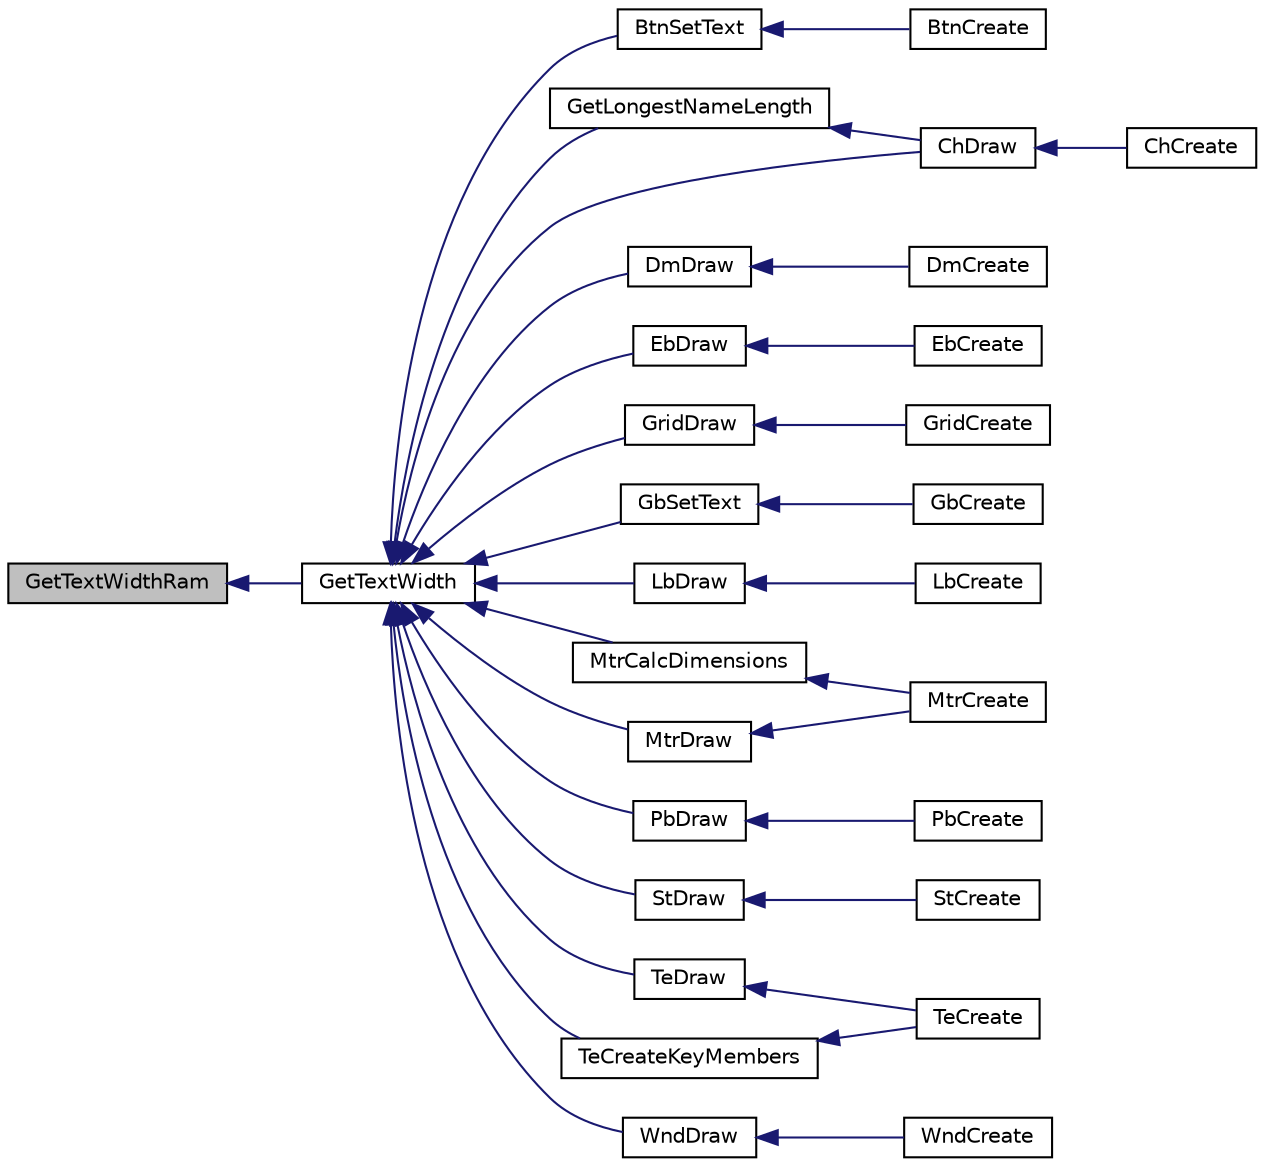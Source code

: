 digraph "GetTextWidthRam"
{
  edge [fontname="Helvetica",fontsize="10",labelfontname="Helvetica",labelfontsize="10"];
  node [fontname="Helvetica",fontsize="10",shape=record];
  rankdir="LR";
  Node1 [label="GetTextWidthRam",height=0.2,width=0.4,color="black", fillcolor="grey75", style="filled", fontcolor="black"];
  Node1 -> Node2 [dir="back",color="midnightblue",fontsize="10",style="solid"];
  Node2 [label="GetTextWidth",height=0.2,width=0.4,color="black", fillcolor="white", style="filled",URL="$_primitive_8h.html#a521d5d5952e46118204121e2713284a5"];
  Node2 -> Node3 [dir="back",color="midnightblue",fontsize="10",style="solid"];
  Node3 [label="BtnSetText",height=0.2,width=0.4,color="black", fillcolor="white", style="filled",URL="$_button_8h.html#afdbbf1b0a47247233a3b053ea7a27f74"];
  Node3 -> Node4 [dir="back",color="midnightblue",fontsize="10",style="solid"];
  Node4 [label="BtnCreate",height=0.2,width=0.4,color="black", fillcolor="white", style="filled",URL="$_button_8h.html#a58bae4324dd2fe73c331fbcde3e997e0"];
  Node2 -> Node5 [dir="back",color="midnightblue",fontsize="10",style="solid"];
  Node5 [label="GetLongestNameLength",height=0.2,width=0.4,color="black", fillcolor="white", style="filled",URL="$_chart_8c.html#a8943da6840e519da2df32de4d1f19e38"];
  Node5 -> Node6 [dir="back",color="midnightblue",fontsize="10",style="solid"];
  Node6 [label="ChDraw",height=0.2,width=0.4,color="black", fillcolor="white", style="filled",URL="$_chart_8h.html#ae94d3144d62a125f960cc138130721bb"];
  Node6 -> Node7 [dir="back",color="midnightblue",fontsize="10",style="solid"];
  Node7 [label="ChCreate",height=0.2,width=0.4,color="black", fillcolor="white", style="filled",URL="$_chart_8h.html#a5acd1aa33b2b87e8c6d976c1bcdfadf9"];
  Node2 -> Node6 [dir="back",color="midnightblue",fontsize="10",style="solid"];
  Node2 -> Node8 [dir="back",color="midnightblue",fontsize="10",style="solid"];
  Node8 [label="DmDraw",height=0.2,width=0.4,color="black", fillcolor="white", style="filled",URL="$_digital_meter_8h.html#a2270225980edf29eb09aa3215e445c95"];
  Node8 -> Node9 [dir="back",color="midnightblue",fontsize="10",style="solid"];
  Node9 [label="DmCreate",height=0.2,width=0.4,color="black", fillcolor="white", style="filled",URL="$_digital_meter_8h.html#a92fc022c971174401fc933ed2fc8a852"];
  Node2 -> Node10 [dir="back",color="midnightblue",fontsize="10",style="solid"];
  Node10 [label="EbDraw",height=0.2,width=0.4,color="black", fillcolor="white", style="filled",URL="$_edit_box_8h.html#aa62476b8c9ee6fd4acade2e21c4b2adb"];
  Node10 -> Node11 [dir="back",color="midnightblue",fontsize="10",style="solid"];
  Node11 [label="EbCreate",height=0.2,width=0.4,color="black", fillcolor="white", style="filled",URL="$_edit_box_8h.html#a3f6da3c8eb9028edaaae00dc7dbe38a5"];
  Node2 -> Node12 [dir="back",color="midnightblue",fontsize="10",style="solid"];
  Node12 [label="GridDraw",height=0.2,width=0.4,color="black", fillcolor="white", style="filled",URL="$_grid_8h.html#a4cf2e40a4862e15e2bb5bb96d947305d"];
  Node12 -> Node13 [dir="back",color="midnightblue",fontsize="10",style="solid"];
  Node13 [label="GridCreate",height=0.2,width=0.4,color="black", fillcolor="white", style="filled",URL="$_grid_8h.html#a5ad337d7eee0d24aa7f9e3969b6097f7"];
  Node2 -> Node14 [dir="back",color="midnightblue",fontsize="10",style="solid"];
  Node14 [label="GbSetText",height=0.2,width=0.4,color="black", fillcolor="white", style="filled",URL="$_group_box_8h.html#abd18abe57aa8656da3c3a487a2e06561"];
  Node14 -> Node15 [dir="back",color="midnightblue",fontsize="10",style="solid"];
  Node15 [label="GbCreate",height=0.2,width=0.4,color="black", fillcolor="white", style="filled",URL="$_group_box_8h.html#a7220ab2de823b032295d018d3de04915"];
  Node2 -> Node16 [dir="back",color="midnightblue",fontsize="10",style="solid"];
  Node16 [label="LbDraw",height=0.2,width=0.4,color="black", fillcolor="white", style="filled",URL="$_list_box_8h.html#a758bba266f1d0788d9a0c4b97b7c64da"];
  Node16 -> Node17 [dir="back",color="midnightblue",fontsize="10",style="solid"];
  Node17 [label="LbCreate",height=0.2,width=0.4,color="black", fillcolor="white", style="filled",URL="$_list_box_8h.html#a46b6f8a76f784014b5f7dbee460a6cf9"];
  Node2 -> Node18 [dir="back",color="midnightblue",fontsize="10",style="solid"];
  Node18 [label="MtrCalcDimensions",height=0.2,width=0.4,color="black", fillcolor="white", style="filled",URL="$_meter_8c.html#a4780cc9caf714fb5214186ad3e36dc42"];
  Node18 -> Node19 [dir="back",color="midnightblue",fontsize="10",style="solid"];
  Node19 [label="MtrCreate",height=0.2,width=0.4,color="black", fillcolor="white", style="filled",URL="$_meter_8h.html#ab024a60648ca28bfb3ef8180df871ca0"];
  Node2 -> Node20 [dir="back",color="midnightblue",fontsize="10",style="solid"];
  Node20 [label="MtrDraw",height=0.2,width=0.4,color="black", fillcolor="white", style="filled",URL="$_meter_8h.html#a8b28060425794f091c24f355326272dd"];
  Node20 -> Node19 [dir="back",color="midnightblue",fontsize="10",style="solid"];
  Node2 -> Node21 [dir="back",color="midnightblue",fontsize="10",style="solid"];
  Node21 [label="PbDraw",height=0.2,width=0.4,color="black", fillcolor="white", style="filled",URL="$_progress_bar_8h.html#a5afb6fade21d0a76246e6e38a656b5a8"];
  Node21 -> Node22 [dir="back",color="midnightblue",fontsize="10",style="solid"];
  Node22 [label="PbCreate",height=0.2,width=0.4,color="black", fillcolor="white", style="filled",URL="$_progress_bar_8h.html#a8946d265b423560fb9120376bf0c1afd"];
  Node2 -> Node23 [dir="back",color="midnightblue",fontsize="10",style="solid"];
  Node23 [label="StDraw",height=0.2,width=0.4,color="black", fillcolor="white", style="filled",URL="$_static_text_8h.html#ad197e77a6fb1d888db97f7fe77b3f436"];
  Node23 -> Node24 [dir="back",color="midnightblue",fontsize="10",style="solid"];
  Node24 [label="StCreate",height=0.2,width=0.4,color="black", fillcolor="white", style="filled",URL="$_static_text_8h.html#aabec2f136ce57cfb5f19790408ac9fbc"];
  Node2 -> Node25 [dir="back",color="midnightblue",fontsize="10",style="solid"];
  Node25 [label="TeDraw",height=0.2,width=0.4,color="black", fillcolor="white", style="filled",URL="$_text_entry_8h.html#a8bdd75439fcce4ea923987097241c6ce"];
  Node25 -> Node26 [dir="back",color="midnightblue",fontsize="10",style="solid"];
  Node26 [label="TeCreate",height=0.2,width=0.4,color="black", fillcolor="white", style="filled",URL="$_text_entry_8h.html#af1d2045c270eadb98c741942dabfa52a"];
  Node2 -> Node27 [dir="back",color="midnightblue",fontsize="10",style="solid"];
  Node27 [label="TeCreateKeyMembers",height=0.2,width=0.4,color="black", fillcolor="white", style="filled",URL="$_text_entry_8h.html#a353d5a1a69d84d077156da6e9856380f"];
  Node27 -> Node26 [dir="back",color="midnightblue",fontsize="10",style="solid"];
  Node2 -> Node28 [dir="back",color="midnightblue",fontsize="10",style="solid"];
  Node28 [label="WndDraw",height=0.2,width=0.4,color="black", fillcolor="white", style="filled",URL="$_window_8h.html#a906e624492d1bad972d4b4f8fe475f6e"];
  Node28 -> Node29 [dir="back",color="midnightblue",fontsize="10",style="solid"];
  Node29 [label="WndCreate",height=0.2,width=0.4,color="black", fillcolor="white", style="filled",URL="$_window_8h.html#a7ec95799039f19ed96e2f62bb1ea877f"];
}
